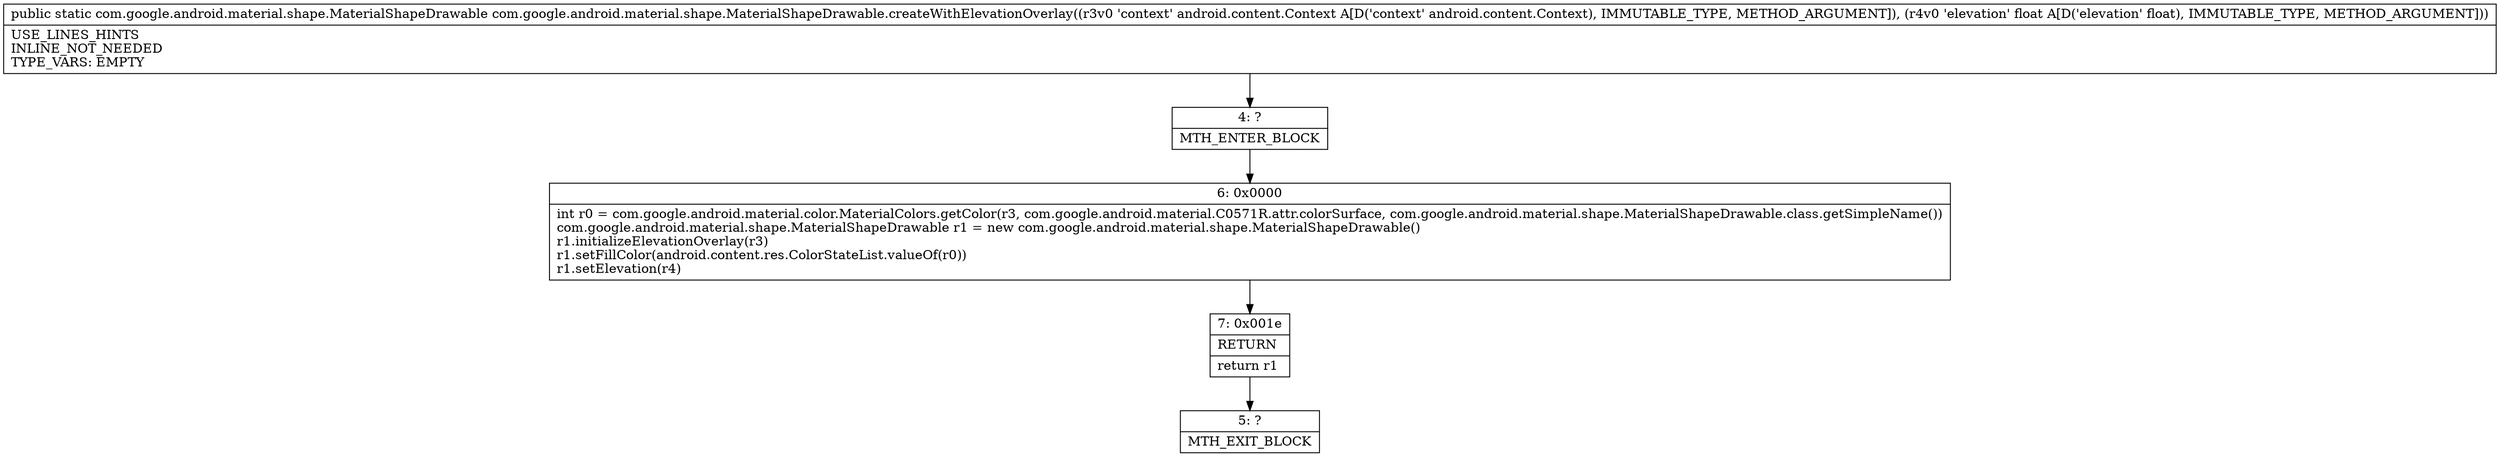 digraph "CFG forcom.google.android.material.shape.MaterialShapeDrawable.createWithElevationOverlay(Landroid\/content\/Context;F)Lcom\/google\/android\/material\/shape\/MaterialShapeDrawable;" {
Node_4 [shape=record,label="{4\:\ ?|MTH_ENTER_BLOCK\l}"];
Node_6 [shape=record,label="{6\:\ 0x0000|int r0 = com.google.android.material.color.MaterialColors.getColor(r3, com.google.android.material.C0571R.attr.colorSurface, com.google.android.material.shape.MaterialShapeDrawable.class.getSimpleName())\lcom.google.android.material.shape.MaterialShapeDrawable r1 = new com.google.android.material.shape.MaterialShapeDrawable()\lr1.initializeElevationOverlay(r3)\lr1.setFillColor(android.content.res.ColorStateList.valueOf(r0))\lr1.setElevation(r4)\l}"];
Node_7 [shape=record,label="{7\:\ 0x001e|RETURN\l|return r1\l}"];
Node_5 [shape=record,label="{5\:\ ?|MTH_EXIT_BLOCK\l}"];
MethodNode[shape=record,label="{public static com.google.android.material.shape.MaterialShapeDrawable com.google.android.material.shape.MaterialShapeDrawable.createWithElevationOverlay((r3v0 'context' android.content.Context A[D('context' android.content.Context), IMMUTABLE_TYPE, METHOD_ARGUMENT]), (r4v0 'elevation' float A[D('elevation' float), IMMUTABLE_TYPE, METHOD_ARGUMENT]))  | USE_LINES_HINTS\lINLINE_NOT_NEEDED\lTYPE_VARS: EMPTY\l}"];
MethodNode -> Node_4;Node_4 -> Node_6;
Node_6 -> Node_7;
Node_7 -> Node_5;
}

